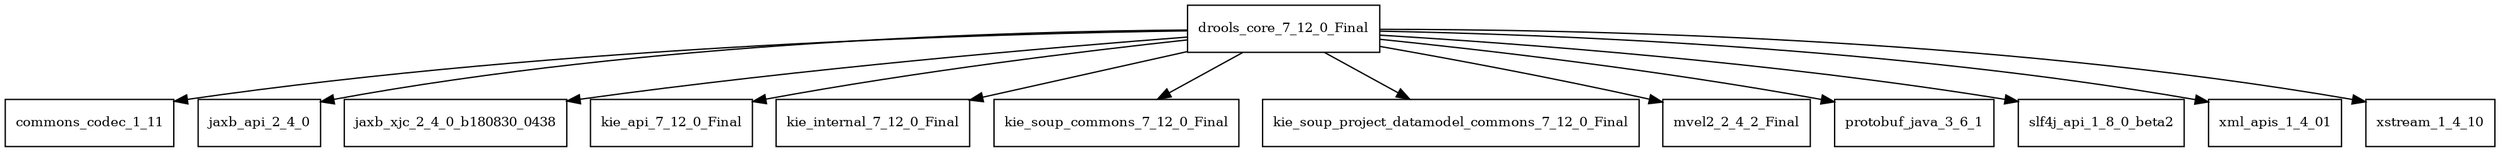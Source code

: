 digraph drools_core_7_12_0_Final_dependencies {
  node [shape = box, fontsize=10.0];
  drools_core_7_12_0_Final -> commons_codec_1_11;
  drools_core_7_12_0_Final -> jaxb_api_2_4_0;
  drools_core_7_12_0_Final -> jaxb_xjc_2_4_0_b180830_0438;
  drools_core_7_12_0_Final -> kie_api_7_12_0_Final;
  drools_core_7_12_0_Final -> kie_internal_7_12_0_Final;
  drools_core_7_12_0_Final -> kie_soup_commons_7_12_0_Final;
  drools_core_7_12_0_Final -> kie_soup_project_datamodel_commons_7_12_0_Final;
  drools_core_7_12_0_Final -> mvel2_2_4_2_Final;
  drools_core_7_12_0_Final -> protobuf_java_3_6_1;
  drools_core_7_12_0_Final -> slf4j_api_1_8_0_beta2;
  drools_core_7_12_0_Final -> xml_apis_1_4_01;
  drools_core_7_12_0_Final -> xstream_1_4_10;
}

